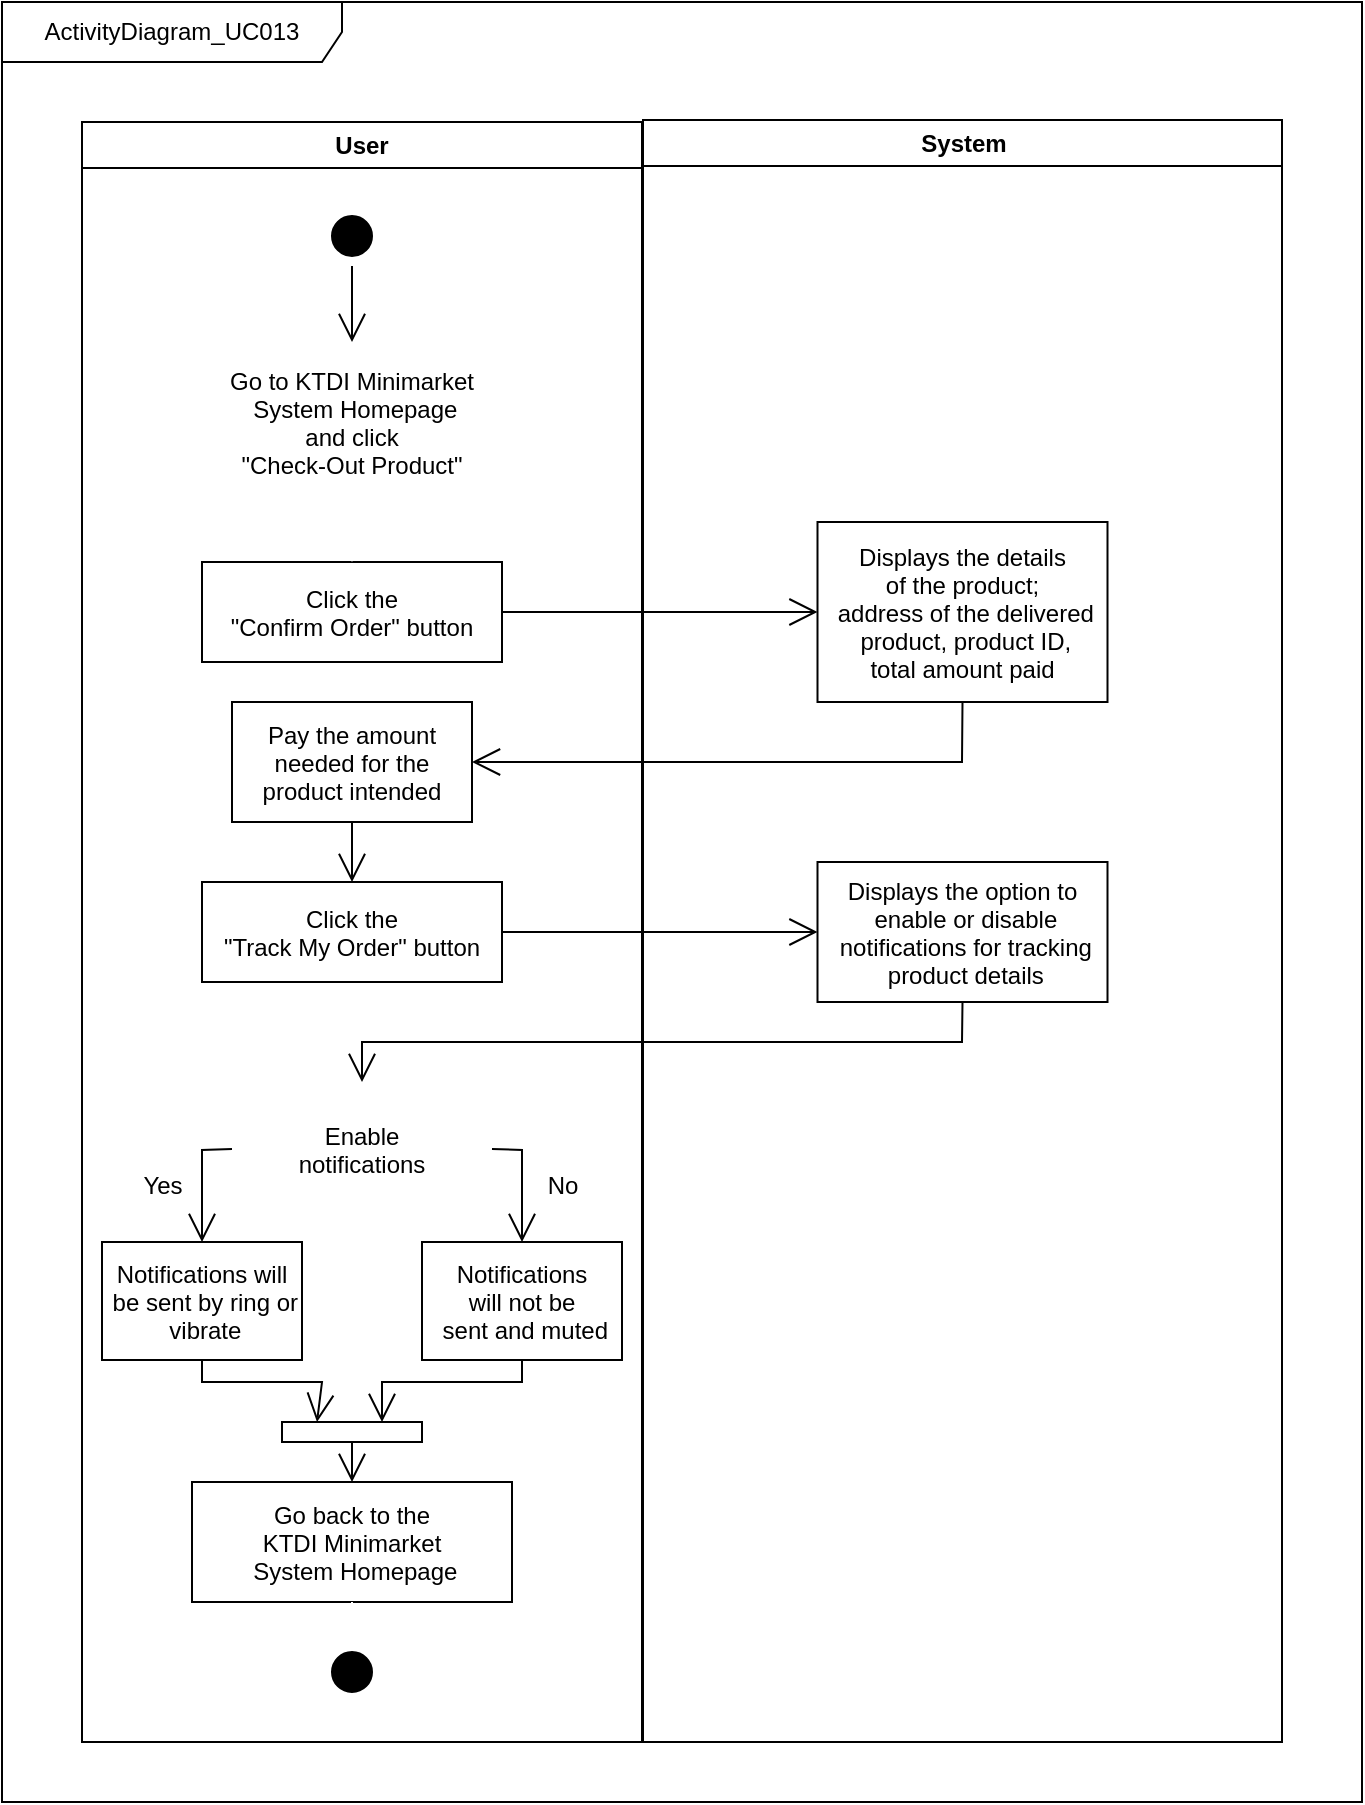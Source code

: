 <mxfile>
    <diagram name="Page-1" id="9rPdbRdP1Oi9_qpllsyf">
        <mxGraphModel dx="832" dy="568" grid="1" gridSize="10" guides="1" tooltips="1" connect="1" arrows="1" fold="1" page="1" pageScale="1" pageWidth="850" pageHeight="1100" math="0" shadow="0">
            <root>
                <mxCell id="0"/>
                <mxCell id="1" parent="0"/>
                <mxCell id="SUHxLhJWNLtC6gkATQeP-1" value="ActivityDiagram_UC013" style="shape=umlFrame;whiteSpace=wrap;html=1;pointerEvents=0;width=170;height=30;" parent="1" vertex="1">
                    <mxGeometry x="70" y="40" width="680" height="900" as="geometry"/>
                </mxCell>
                <mxCell id="SUHxLhJWNLtC6gkATQeP-2" value="User" style="swimlane;whiteSpace=wrap" parent="1" vertex="1">
                    <mxGeometry x="110" y="100" width="280" height="810" as="geometry"/>
                </mxCell>
                <mxCell id="SUHxLhJWNLtC6gkATQeP-3" value="" style="ellipse;shape=startState;fillColor=#000000;strokeColor=#FFFFFF;" parent="SUHxLhJWNLtC6gkATQeP-2" vertex="1">
                    <mxGeometry x="120" y="42" width="30" height="30" as="geometry"/>
                </mxCell>
                <mxCell id="SUHxLhJWNLtC6gkATQeP-4" value="Go to KTDI Minimarket&#10; System Homepage&#10;and click &#10;&quot;Check-Out Product&quot;" style="strokeColor=#FFFFFF;" parent="SUHxLhJWNLtC6gkATQeP-2" vertex="1">
                    <mxGeometry x="60" y="110" width="150" height="80" as="geometry"/>
                </mxCell>
                <mxCell id="SUHxLhJWNLtC6gkATQeP-5" value="Click the&#10;&quot;Confirm Order&quot; button" style="" parent="SUHxLhJWNLtC6gkATQeP-2" vertex="1">
                    <mxGeometry x="60" y="220" width="150" height="50" as="geometry"/>
                </mxCell>
                <mxCell id="SUHxLhJWNLtC6gkATQeP-6" value="" style="endArrow=open;strokeColor=#FFFFFF;endFill=1;rounded=0" parent="SUHxLhJWNLtC6gkATQeP-2" source="SUHxLhJWNLtC6gkATQeP-4" target="SUHxLhJWNLtC6gkATQeP-5" edge="1">
                    <mxGeometry relative="1" as="geometry"/>
                </mxCell>
                <mxCell id="SUHxLhJWNLtC6gkATQeP-7" value="" style="endArrow=open;endFill=1;endSize=12;html=1;rounded=0;exitX=0.5;exitY=1;exitDx=0;exitDy=0;" parent="SUHxLhJWNLtC6gkATQeP-2" source="SUHxLhJWNLtC6gkATQeP-3" target="SUHxLhJWNLtC6gkATQeP-4" edge="1">
                    <mxGeometry width="160" relative="1" as="geometry">
                        <mxPoint x="295.5" y="272" as="sourcePoint"/>
                        <mxPoint x="455.5" y="272" as="targetPoint"/>
                    </mxGeometry>
                </mxCell>
                <mxCell id="SUHxLhJWNLtC6gkATQeP-31" value="Pay the amount &#10;needed for the &#10;product intended" style="" parent="SUHxLhJWNLtC6gkATQeP-2" vertex="1">
                    <mxGeometry x="75" y="290" width="120" height="60" as="geometry"/>
                </mxCell>
                <mxCell id="SUHxLhJWNLtC6gkATQeP-33" value="Click the&#10;&quot;Track My Order&quot; button" style="" parent="SUHxLhJWNLtC6gkATQeP-2" vertex="1">
                    <mxGeometry x="60" y="380" width="150" height="50" as="geometry"/>
                </mxCell>
                <mxCell id="SUHxLhJWNLtC6gkATQeP-15" value="" style="ellipse;shape=endState;fillColor=#000000;strokeColor=#FFFFFF;" parent="SUHxLhJWNLtC6gkATQeP-2" vertex="1">
                    <mxGeometry x="120" y="760" width="30" height="30" as="geometry"/>
                </mxCell>
                <mxCell id="SUHxLhJWNLtC6gkATQeP-17" value="Go back to the&#10;KTDI Minimarket&#10; System Homepage" style="" parent="SUHxLhJWNLtC6gkATQeP-2" vertex="1">
                    <mxGeometry x="55" y="680" width="160" height="60" as="geometry"/>
                </mxCell>
                <mxCell id="SUHxLhJWNLtC6gkATQeP-16" value="" style="endArrow=open;strokeColor=#FFFFFF;endFill=1;rounded=0" parent="SUHxLhJWNLtC6gkATQeP-2" source="SUHxLhJWNLtC6gkATQeP-17" target="SUHxLhJWNLtC6gkATQeP-15" edge="1">
                    <mxGeometry relative="1" as="geometry"/>
                </mxCell>
                <mxCell id="SUHxLhJWNLtC6gkATQeP-35" value="" style="endArrow=open;endFill=1;endSize=12;html=1;rounded=0;exitX=0.5;exitY=1;exitDx=0;exitDy=0;entryX=0.5;entryY=0;entryDx=0;entryDy=0;" parent="SUHxLhJWNLtC6gkATQeP-2" source="SUHxLhJWNLtC6gkATQeP-31" target="SUHxLhJWNLtC6gkATQeP-33" edge="1">
                    <mxGeometry width="160" relative="1" as="geometry">
                        <mxPoint x="320" y="350" as="sourcePoint"/>
                        <mxPoint x="480" y="350" as="targetPoint"/>
                    </mxGeometry>
                </mxCell>
                <mxCell id="SUHxLhJWNLtC6gkATQeP-38" value="Enable&#10;notifications" style="rhombus;fillColor=none;strokeColor=#FFFFFF;" parent="SUHxLhJWNLtC6gkATQeP-2" vertex="1">
                    <mxGeometry x="75" y="480" width="130" height="67" as="geometry"/>
                </mxCell>
                <mxCell id="SUHxLhJWNLtC6gkATQeP-39" value="Notifications will&#10; be sent by ring or&#10; vibrate" style="" parent="SUHxLhJWNLtC6gkATQeP-2" vertex="1">
                    <mxGeometry x="10" y="560" width="100" height="59" as="geometry"/>
                </mxCell>
                <mxCell id="SUHxLhJWNLtC6gkATQeP-42" value="" style="endArrow=open;endFill=1;endSize=12;html=1;rounded=0;exitX=0;exitY=0.5;exitDx=0;exitDy=0;entryX=0.5;entryY=0;entryDx=0;entryDy=0;" parent="SUHxLhJWNLtC6gkATQeP-2" source="SUHxLhJWNLtC6gkATQeP-38" target="SUHxLhJWNLtC6gkATQeP-39" edge="1">
                    <mxGeometry width="160" relative="1" as="geometry">
                        <mxPoint x="320" y="550" as="sourcePoint"/>
                        <mxPoint x="480" y="550" as="targetPoint"/>
                        <Array as="points">
                            <mxPoint x="60" y="514"/>
                        </Array>
                    </mxGeometry>
                </mxCell>
                <mxCell id="SUHxLhJWNLtC6gkATQeP-40" value="Notifications &#10;will not be&#10; sent and muted" style="" parent="SUHxLhJWNLtC6gkATQeP-2" vertex="1">
                    <mxGeometry x="170" y="560" width="100" height="59" as="geometry"/>
                </mxCell>
                <mxCell id="SUHxLhJWNLtC6gkATQeP-43" value="" style="endArrow=open;endFill=1;endSize=12;html=1;rounded=0;exitX=1;exitY=0.5;exitDx=0;exitDy=0;entryX=0.5;entryY=0;entryDx=0;entryDy=0;" parent="SUHxLhJWNLtC6gkATQeP-2" source="SUHxLhJWNLtC6gkATQeP-38" target="SUHxLhJWNLtC6gkATQeP-40" edge="1">
                    <mxGeometry width="160" relative="1" as="geometry">
                        <mxPoint x="320" y="550" as="sourcePoint"/>
                        <mxPoint x="480" y="550" as="targetPoint"/>
                        <Array as="points">
                            <mxPoint x="220" y="514"/>
                        </Array>
                    </mxGeometry>
                </mxCell>
                <mxCell id="SUHxLhJWNLtC6gkATQeP-41" value="" style="html=1;points=[];perimeter=orthogonalPerimeter;outlineConnect=0;targetShapes=umlLifeline;portConstraint=eastwest;newEdgeStyle={&quot;edgeStyle&quot;:&quot;elbowEdgeStyle&quot;,&quot;elbow&quot;:&quot;vertical&quot;,&quot;curved&quot;:0,&quot;rounded&quot;:0};direction=south;strokeColor=#000000;fillColor=#FFFFFF;" parent="SUHxLhJWNLtC6gkATQeP-2" vertex="1">
                    <mxGeometry x="100" y="650" width="70" height="10" as="geometry"/>
                </mxCell>
                <mxCell id="SUHxLhJWNLtC6gkATQeP-48" value="Yes" style="text;html=1;align=center;verticalAlign=middle;resizable=0;points=[];autosize=1;strokeColor=none;fillColor=none;" parent="SUHxLhJWNLtC6gkATQeP-2" vertex="1">
                    <mxGeometry x="20" y="517" width="40" height="30" as="geometry"/>
                </mxCell>
                <mxCell id="SUHxLhJWNLtC6gkATQeP-47" value="No" style="text;html=1;align=center;verticalAlign=middle;resizable=0;points=[];autosize=1;strokeColor=none;fillColor=none;" parent="SUHxLhJWNLtC6gkATQeP-2" vertex="1">
                    <mxGeometry x="220" y="517" width="40" height="30" as="geometry"/>
                </mxCell>
                <mxCell id="SUHxLhJWNLtC6gkATQeP-52" value="" style="endArrow=open;endFill=1;endSize=12;html=1;rounded=0;exitX=0.5;exitY=1;exitDx=0;exitDy=0;entryX=0;entryY=0.75;entryDx=0;entryDy=0;entryPerimeter=0;" parent="SUHxLhJWNLtC6gkATQeP-2" source="SUHxLhJWNLtC6gkATQeP-39" target="SUHxLhJWNLtC6gkATQeP-41" edge="1">
                    <mxGeometry width="160" relative="1" as="geometry">
                        <mxPoint x="320" y="550" as="sourcePoint"/>
                        <mxPoint x="480" y="550" as="targetPoint"/>
                        <Array as="points">
                            <mxPoint x="60" y="630"/>
                            <mxPoint x="120" y="630"/>
                        </Array>
                    </mxGeometry>
                </mxCell>
                <mxCell id="SUHxLhJWNLtC6gkATQeP-53" value="" style="endArrow=open;endFill=1;endSize=12;html=1;rounded=0;exitX=0.5;exitY=1;exitDx=0;exitDy=0;" parent="SUHxLhJWNLtC6gkATQeP-2" source="SUHxLhJWNLtC6gkATQeP-40" target="SUHxLhJWNLtC6gkATQeP-41" edge="1">
                    <mxGeometry width="160" relative="1" as="geometry">
                        <mxPoint x="210" y="620" as="sourcePoint"/>
                        <mxPoint x="480" y="550" as="targetPoint"/>
                        <Array as="points">
                            <mxPoint x="220" y="630"/>
                            <mxPoint x="150" y="630"/>
                        </Array>
                    </mxGeometry>
                </mxCell>
                <mxCell id="SUHxLhJWNLtC6gkATQeP-54" value="" style="endArrow=open;endFill=1;endSize=12;html=1;rounded=0;entryX=0.5;entryY=0;entryDx=0;entryDy=0;" parent="SUHxLhJWNLtC6gkATQeP-2" source="SUHxLhJWNLtC6gkATQeP-41" target="SUHxLhJWNLtC6gkATQeP-17" edge="1">
                    <mxGeometry width="160" relative="1" as="geometry">
                        <mxPoint x="320" y="550" as="sourcePoint"/>
                        <mxPoint x="480" y="550" as="targetPoint"/>
                    </mxGeometry>
                </mxCell>
                <mxCell id="SUHxLhJWNLtC6gkATQeP-8" value="System" style="swimlane;whiteSpace=wrap" parent="1" vertex="1">
                    <mxGeometry x="390.5" y="99" width="319.5" height="811" as="geometry"/>
                </mxCell>
                <mxCell id="SUHxLhJWNLtC6gkATQeP-9" value="Displays the details &#10;of the product;&#10; address of the delivered&#10; product, product ID, &#10;total amount paid" style="" parent="SUHxLhJWNLtC6gkATQeP-8" vertex="1">
                    <mxGeometry x="87.25" y="201" width="145" height="90" as="geometry"/>
                </mxCell>
                <mxCell id="SUHxLhJWNLtC6gkATQeP-36" value="Displays the option to&#10; enable or disable&#10; notifications for tracking&#10; product details" style="" parent="SUHxLhJWNLtC6gkATQeP-8" vertex="1">
                    <mxGeometry x="87.25" y="371" width="145" height="70" as="geometry"/>
                </mxCell>
                <mxCell id="SUHxLhJWNLtC6gkATQeP-27" value="" style="endArrow=open;endFill=1;endSize=12;html=1;rounded=0;exitX=1;exitY=0.5;exitDx=0;exitDy=0;entryX=0;entryY=0.5;entryDx=0;entryDy=0;" parent="1" source="SUHxLhJWNLtC6gkATQeP-5" target="SUHxLhJWNLtC6gkATQeP-9" edge="1">
                    <mxGeometry width="160" relative="1" as="geometry">
                        <mxPoint x="405.5" y="372" as="sourcePoint"/>
                        <mxPoint x="565.5" y="372" as="targetPoint"/>
                    </mxGeometry>
                </mxCell>
                <mxCell id="SUHxLhJWNLtC6gkATQeP-32" value="" style="endArrow=open;endFill=1;endSize=12;html=1;rounded=0;exitX=0.5;exitY=1;exitDx=0;exitDy=0;entryX=1;entryY=0.5;entryDx=0;entryDy=0;" parent="1" source="SUHxLhJWNLtC6gkATQeP-9" target="SUHxLhJWNLtC6gkATQeP-31" edge="1">
                    <mxGeometry width="160" relative="1" as="geometry">
                        <mxPoint x="430" y="450" as="sourcePoint"/>
                        <mxPoint x="590" y="450" as="targetPoint"/>
                        <Array as="points">
                            <mxPoint x="550" y="420"/>
                        </Array>
                    </mxGeometry>
                </mxCell>
                <mxCell id="SUHxLhJWNLtC6gkATQeP-37" value="" style="endArrow=open;endFill=1;endSize=12;html=1;rounded=0;exitX=1;exitY=0.5;exitDx=0;exitDy=0;entryX=0;entryY=0.5;entryDx=0;entryDy=0;" parent="1" source="SUHxLhJWNLtC6gkATQeP-33" target="SUHxLhJWNLtC6gkATQeP-36" edge="1">
                    <mxGeometry width="160" relative="1" as="geometry">
                        <mxPoint x="430" y="550" as="sourcePoint"/>
                        <mxPoint x="590" y="550" as="targetPoint"/>
                    </mxGeometry>
                </mxCell>
                <mxCell id="SUHxLhJWNLtC6gkATQeP-44" value="" style="endArrow=open;endFill=1;endSize=12;html=1;rounded=0;entryX=0.5;entryY=0;entryDx=0;entryDy=0;exitX=0.5;exitY=1;exitDx=0;exitDy=0;" parent="1" source="SUHxLhJWNLtC6gkATQeP-36" target="SUHxLhJWNLtC6gkATQeP-38" edge="1">
                    <mxGeometry width="160" relative="1" as="geometry">
                        <mxPoint x="430" y="650" as="sourcePoint"/>
                        <mxPoint x="590" y="650" as="targetPoint"/>
                        <Array as="points">
                            <mxPoint x="550" y="560"/>
                            <mxPoint x="250" y="560"/>
                        </Array>
                    </mxGeometry>
                </mxCell>
            </root>
        </mxGraphModel>
    </diagram>
</mxfile>
